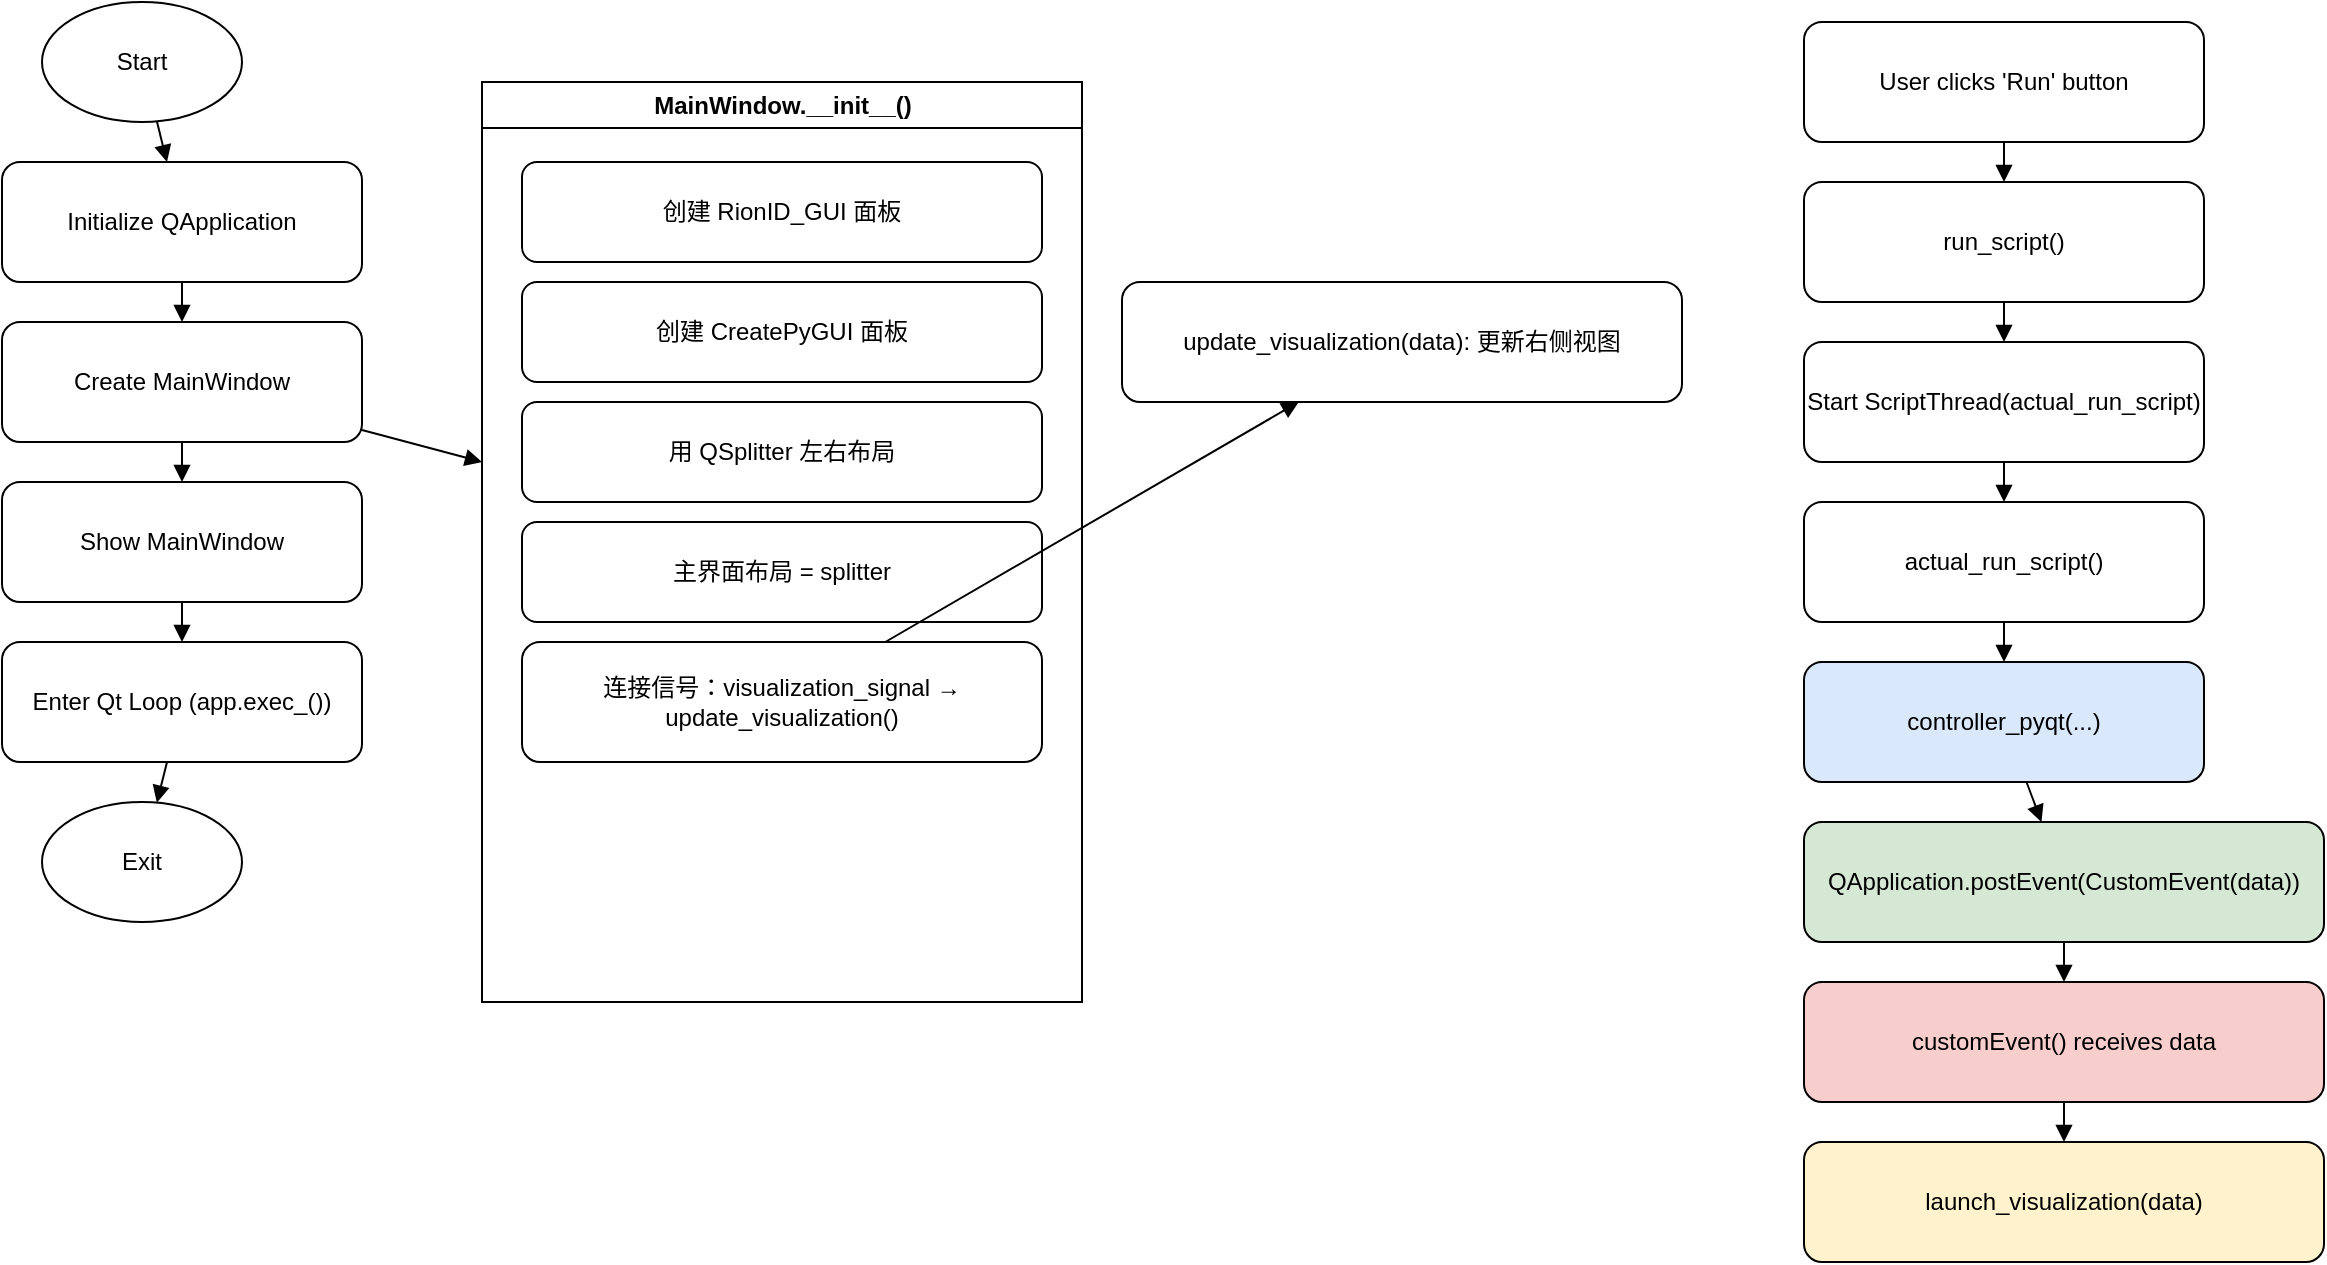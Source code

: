 <mxfile version="26.1.3">
  <diagram name="main()" id="aO4VV1BkPGHHD6uGdVux">
    <mxGraphModel dx="1710" dy="835" grid="1" gridSize="10" guides="1" tooltips="1" connect="1" arrows="1" fold="1" page="1" pageScale="1" pageWidth="827" pageHeight="1169" math="0" shadow="0">
      <root>
        <mxCell id="0" />
        <mxCell id="1" parent="0" />
        <mxCell id="AuoDzLXZq2x2FkoKTNY2-32" value="Start" style="ellipse;whiteSpace=wrap;html=1;" vertex="1" parent="1">
          <mxGeometry x="100" y="20" width="100" height="60" as="geometry" />
        </mxCell>
        <mxCell id="AuoDzLXZq2x2FkoKTNY2-33" value="Initialize QApplication" style="rounded=1;whiteSpace=wrap;html=1;" vertex="1" parent="1">
          <mxGeometry x="80" y="100" width="180" height="60" as="geometry" />
        </mxCell>
        <mxCell id="AuoDzLXZq2x2FkoKTNY2-34" value="Create MainWindow" style="rounded=1;whiteSpace=wrap;html=1;" vertex="1" parent="1">
          <mxGeometry x="80" y="180" width="180" height="60" as="geometry" />
        </mxCell>
        <mxCell id="AuoDzLXZq2x2FkoKTNY2-35" value="Show MainWindow" style="rounded=1;whiteSpace=wrap;html=1;" vertex="1" parent="1">
          <mxGeometry x="80" y="260" width="180" height="60" as="geometry" />
        </mxCell>
        <mxCell id="AuoDzLXZq2x2FkoKTNY2-36" value="Enter Qt Loop (app.exec_())" style="rounded=1;whiteSpace=wrap;html=1;" vertex="1" parent="1">
          <mxGeometry x="80" y="340" width="180" height="60" as="geometry" />
        </mxCell>
        <mxCell id="AuoDzLXZq2x2FkoKTNY2-37" value="Exit" style="ellipse;whiteSpace=wrap;html=1;" vertex="1" parent="1">
          <mxGeometry x="100" y="420" width="100" height="60" as="geometry" />
        </mxCell>
        <mxCell id="AuoDzLXZq2x2FkoKTNY2-38" value="MainWindow.__init__()" style="swimlane;html=1;" vertex="1" parent="1">
          <mxGeometry x="320" y="60" width="300" height="460" as="geometry" />
        </mxCell>
        <mxCell id="AuoDzLXZq2x2FkoKTNY2-39" value="创建 RionID_GUI 面板" style="rounded=1;whiteSpace=wrap;html=1;" vertex="1" parent="AuoDzLXZq2x2FkoKTNY2-38">
          <mxGeometry x="20" y="40" width="260" height="50" as="geometry" />
        </mxCell>
        <mxCell id="AuoDzLXZq2x2FkoKTNY2-40" value="创建 CreatePyGUI 面板" style="rounded=1;whiteSpace=wrap;html=1;" vertex="1" parent="AuoDzLXZq2x2FkoKTNY2-38">
          <mxGeometry x="20" y="100" width="260" height="50" as="geometry" />
        </mxCell>
        <mxCell id="AuoDzLXZq2x2FkoKTNY2-41" value="用 QSplitter 左右布局" style="rounded=1;whiteSpace=wrap;html=1;" vertex="1" parent="AuoDzLXZq2x2FkoKTNY2-38">
          <mxGeometry x="20" y="160" width="260" height="50" as="geometry" />
        </mxCell>
        <mxCell id="AuoDzLXZq2x2FkoKTNY2-42" value="主界面布局 = splitter" style="rounded=1;whiteSpace=wrap;html=1;" vertex="1" parent="AuoDzLXZq2x2FkoKTNY2-38">
          <mxGeometry x="20" y="220" width="260" height="50" as="geometry" />
        </mxCell>
        <mxCell id="AuoDzLXZq2x2FkoKTNY2-43" value="连接信号：visualization_signal → update_visualization()" style="rounded=1;whiteSpace=wrap;html=1;" vertex="1" parent="AuoDzLXZq2x2FkoKTNY2-38">
          <mxGeometry x="20" y="280" width="260" height="60" as="geometry" />
        </mxCell>
        <mxCell id="AuoDzLXZq2x2FkoKTNY2-44" value="update_visualization(data): 更新右侧视图" style="rounded=1;whiteSpace=wrap;html=1;" vertex="1" parent="1">
          <mxGeometry x="640" y="160" width="280" height="60" as="geometry" />
        </mxCell>
        <mxCell id="AuoDzLXZq2x2FkoKTNY2-45" style="endArrow=block;" edge="1" parent="1" source="AuoDzLXZq2x2FkoKTNY2-32" target="AuoDzLXZq2x2FkoKTNY2-33">
          <mxGeometry relative="1" as="geometry" />
        </mxCell>
        <mxCell id="AuoDzLXZq2x2FkoKTNY2-46" style="endArrow=block;" edge="1" parent="1" source="AuoDzLXZq2x2FkoKTNY2-33" target="AuoDzLXZq2x2FkoKTNY2-34">
          <mxGeometry relative="1" as="geometry" />
        </mxCell>
        <mxCell id="AuoDzLXZq2x2FkoKTNY2-47" style="endArrow=block;" edge="1" parent="1" source="AuoDzLXZq2x2FkoKTNY2-34" target="AuoDzLXZq2x2FkoKTNY2-35">
          <mxGeometry relative="1" as="geometry" />
        </mxCell>
        <mxCell id="AuoDzLXZq2x2FkoKTNY2-48" style="endArrow=block;" edge="1" parent="1" source="AuoDzLXZq2x2FkoKTNY2-35" target="AuoDzLXZq2x2FkoKTNY2-36">
          <mxGeometry relative="1" as="geometry" />
        </mxCell>
        <mxCell id="AuoDzLXZq2x2FkoKTNY2-49" style="endArrow=block;" edge="1" parent="1" source="AuoDzLXZq2x2FkoKTNY2-36" target="AuoDzLXZq2x2FkoKTNY2-37">
          <mxGeometry relative="1" as="geometry" />
        </mxCell>
        <mxCell id="AuoDzLXZq2x2FkoKTNY2-50" style="endArrow=block;" edge="1" parent="1" source="AuoDzLXZq2x2FkoKTNY2-34" target="AuoDzLXZq2x2FkoKTNY2-38">
          <mxGeometry relative="1" as="geometry" />
        </mxCell>
        <mxCell id="AuoDzLXZq2x2FkoKTNY2-51" style="endArrow=block;" edge="1" parent="1" source="AuoDzLXZq2x2FkoKTNY2-43" target="AuoDzLXZq2x2FkoKTNY2-44">
          <mxGeometry relative="1" as="geometry" />
        </mxCell>
        <mxCell id="AuoDzLXZq2x2FkoKTNY2-52" value="User clicks &#39;Run&#39; button" style="rounded=1;whiteSpace=wrap;html=1;" vertex="1" parent="1">
          <mxGeometry x="981" y="30" width="200" height="60" as="geometry" />
        </mxCell>
        <mxCell id="AuoDzLXZq2x2FkoKTNY2-53" value="run_script()" style="rounded=1;whiteSpace=wrap;html=1;" vertex="1" parent="1">
          <mxGeometry x="981" y="110" width="200" height="60" as="geometry" />
        </mxCell>
        <mxCell id="AuoDzLXZq2x2FkoKTNY2-54" value="Start ScriptThread(actual_run_script)" style="rounded=1;whiteSpace=wrap;html=1;" vertex="1" parent="1">
          <mxGeometry x="981" y="190" width="200" height="60" as="geometry" />
        </mxCell>
        <mxCell id="AuoDzLXZq2x2FkoKTNY2-55" value="actual_run_script()" style="rounded=1;whiteSpace=wrap;html=1;" vertex="1" parent="1">
          <mxGeometry x="981" y="270" width="200" height="60" as="geometry" />
        </mxCell>
        <mxCell id="AuoDzLXZq2x2FkoKTNY2-56" value="controller_pyqt(...)" style="rounded=1;whiteSpace=wrap;html=1;fillColor=#dae8fc;" vertex="1" parent="1">
          <mxGeometry x="981" y="350" width="200" height="60" as="geometry" />
        </mxCell>
        <mxCell id="AuoDzLXZq2x2FkoKTNY2-57" value="QApplication.postEvent(CustomEvent(data))" style="rounded=1;whiteSpace=wrap;html=1;fillColor=#d5e8d4;" vertex="1" parent="1">
          <mxGeometry x="981" y="430" width="260" height="60" as="geometry" />
        </mxCell>
        <mxCell id="AuoDzLXZq2x2FkoKTNY2-58" value="customEvent() receives data" style="rounded=1;whiteSpace=wrap;html=1;fillColor=#f8cecc;" vertex="1" parent="1">
          <mxGeometry x="981" y="510" width="260" height="60" as="geometry" />
        </mxCell>
        <mxCell id="AuoDzLXZq2x2FkoKTNY2-59" value="launch_visualization(data)" style="rounded=1;whiteSpace=wrap;html=1;fillColor=#fff2cc;" vertex="1" parent="1">
          <mxGeometry x="981" y="590" width="260" height="60" as="geometry" />
        </mxCell>
        <mxCell id="AuoDzLXZq2x2FkoKTNY2-60" style="endArrow=block;" edge="1" parent="1" source="AuoDzLXZq2x2FkoKTNY2-52" target="AuoDzLXZq2x2FkoKTNY2-53">
          <mxGeometry relative="1" as="geometry" />
        </mxCell>
        <mxCell id="AuoDzLXZq2x2FkoKTNY2-61" style="endArrow=block;" edge="1" parent="1" source="AuoDzLXZq2x2FkoKTNY2-53" target="AuoDzLXZq2x2FkoKTNY2-54">
          <mxGeometry relative="1" as="geometry" />
        </mxCell>
        <mxCell id="AuoDzLXZq2x2FkoKTNY2-62" style="endArrow=block;" edge="1" parent="1" source="AuoDzLXZq2x2FkoKTNY2-54" target="AuoDzLXZq2x2FkoKTNY2-55">
          <mxGeometry relative="1" as="geometry" />
        </mxCell>
        <mxCell id="AuoDzLXZq2x2FkoKTNY2-63" style="endArrow=block;" edge="1" parent="1" source="AuoDzLXZq2x2FkoKTNY2-55" target="AuoDzLXZq2x2FkoKTNY2-56">
          <mxGeometry relative="1" as="geometry" />
        </mxCell>
        <mxCell id="AuoDzLXZq2x2FkoKTNY2-64" style="endArrow=block;" edge="1" parent="1" source="AuoDzLXZq2x2FkoKTNY2-56" target="AuoDzLXZq2x2FkoKTNY2-57">
          <mxGeometry relative="1" as="geometry" />
        </mxCell>
        <mxCell id="AuoDzLXZq2x2FkoKTNY2-65" style="endArrow=block;" edge="1" parent="1" source="AuoDzLXZq2x2FkoKTNY2-57" target="AuoDzLXZq2x2FkoKTNY2-58">
          <mxGeometry relative="1" as="geometry" />
        </mxCell>
        <mxCell id="AuoDzLXZq2x2FkoKTNY2-66" style="endArrow=block;" edge="1" parent="1" source="AuoDzLXZq2x2FkoKTNY2-58" target="AuoDzLXZq2x2FkoKTNY2-59">
          <mxGeometry relative="1" as="geometry" />
        </mxCell>
      </root>
    </mxGraphModel>
  </diagram>
</mxfile>
